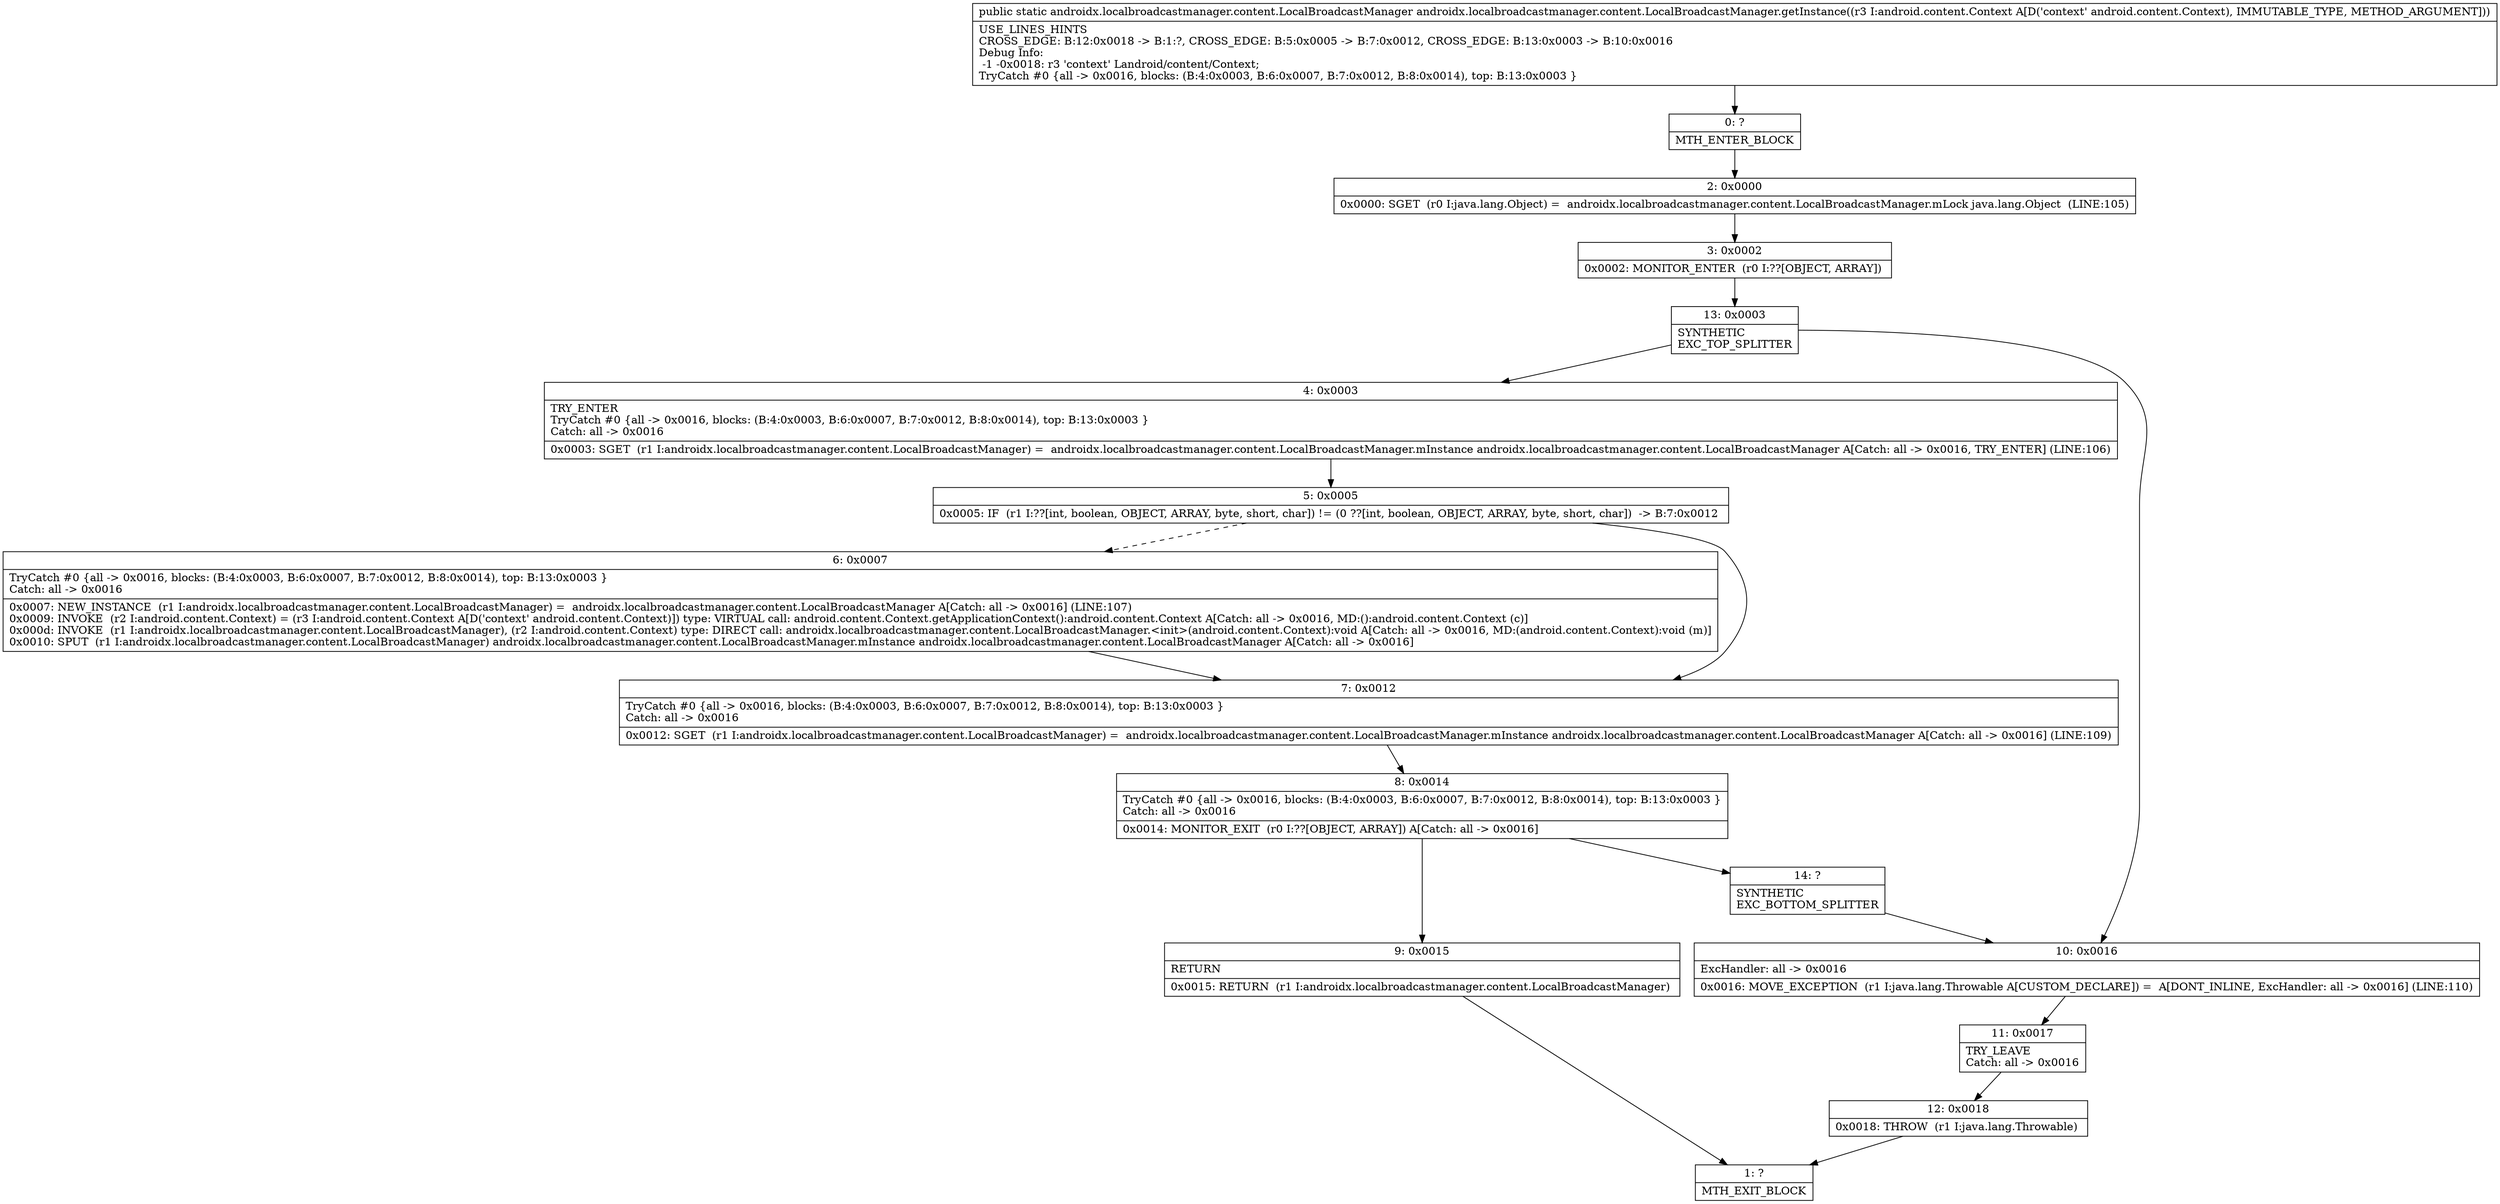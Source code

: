 digraph "CFG forandroidx.localbroadcastmanager.content.LocalBroadcastManager.getInstance(Landroid\/content\/Context;)Landroidx\/localbroadcastmanager\/content\/LocalBroadcastManager;" {
Node_0 [shape=record,label="{0\:\ ?|MTH_ENTER_BLOCK\l}"];
Node_2 [shape=record,label="{2\:\ 0x0000|0x0000: SGET  (r0 I:java.lang.Object) =  androidx.localbroadcastmanager.content.LocalBroadcastManager.mLock java.lang.Object  (LINE:105)\l}"];
Node_3 [shape=record,label="{3\:\ 0x0002|0x0002: MONITOR_ENTER  (r0 I:??[OBJECT, ARRAY]) \l}"];
Node_13 [shape=record,label="{13\:\ 0x0003|SYNTHETIC\lEXC_TOP_SPLITTER\l}"];
Node_4 [shape=record,label="{4\:\ 0x0003|TRY_ENTER\lTryCatch #0 \{all \-\> 0x0016, blocks: (B:4:0x0003, B:6:0x0007, B:7:0x0012, B:8:0x0014), top: B:13:0x0003 \}\lCatch: all \-\> 0x0016\l|0x0003: SGET  (r1 I:androidx.localbroadcastmanager.content.LocalBroadcastManager) =  androidx.localbroadcastmanager.content.LocalBroadcastManager.mInstance androidx.localbroadcastmanager.content.LocalBroadcastManager A[Catch: all \-\> 0x0016, TRY_ENTER] (LINE:106)\l}"];
Node_5 [shape=record,label="{5\:\ 0x0005|0x0005: IF  (r1 I:??[int, boolean, OBJECT, ARRAY, byte, short, char]) != (0 ??[int, boolean, OBJECT, ARRAY, byte, short, char])  \-\> B:7:0x0012 \l}"];
Node_6 [shape=record,label="{6\:\ 0x0007|TryCatch #0 \{all \-\> 0x0016, blocks: (B:4:0x0003, B:6:0x0007, B:7:0x0012, B:8:0x0014), top: B:13:0x0003 \}\lCatch: all \-\> 0x0016\l|0x0007: NEW_INSTANCE  (r1 I:androidx.localbroadcastmanager.content.LocalBroadcastManager) =  androidx.localbroadcastmanager.content.LocalBroadcastManager A[Catch: all \-\> 0x0016] (LINE:107)\l0x0009: INVOKE  (r2 I:android.content.Context) = (r3 I:android.content.Context A[D('context' android.content.Context)]) type: VIRTUAL call: android.content.Context.getApplicationContext():android.content.Context A[Catch: all \-\> 0x0016, MD:():android.content.Context (c)]\l0x000d: INVOKE  (r1 I:androidx.localbroadcastmanager.content.LocalBroadcastManager), (r2 I:android.content.Context) type: DIRECT call: androidx.localbroadcastmanager.content.LocalBroadcastManager.\<init\>(android.content.Context):void A[Catch: all \-\> 0x0016, MD:(android.content.Context):void (m)]\l0x0010: SPUT  (r1 I:androidx.localbroadcastmanager.content.LocalBroadcastManager) androidx.localbroadcastmanager.content.LocalBroadcastManager.mInstance androidx.localbroadcastmanager.content.LocalBroadcastManager A[Catch: all \-\> 0x0016]\l}"];
Node_7 [shape=record,label="{7\:\ 0x0012|TryCatch #0 \{all \-\> 0x0016, blocks: (B:4:0x0003, B:6:0x0007, B:7:0x0012, B:8:0x0014), top: B:13:0x0003 \}\lCatch: all \-\> 0x0016\l|0x0012: SGET  (r1 I:androidx.localbroadcastmanager.content.LocalBroadcastManager) =  androidx.localbroadcastmanager.content.LocalBroadcastManager.mInstance androidx.localbroadcastmanager.content.LocalBroadcastManager A[Catch: all \-\> 0x0016] (LINE:109)\l}"];
Node_8 [shape=record,label="{8\:\ 0x0014|TryCatch #0 \{all \-\> 0x0016, blocks: (B:4:0x0003, B:6:0x0007, B:7:0x0012, B:8:0x0014), top: B:13:0x0003 \}\lCatch: all \-\> 0x0016\l|0x0014: MONITOR_EXIT  (r0 I:??[OBJECT, ARRAY]) A[Catch: all \-\> 0x0016]\l}"];
Node_9 [shape=record,label="{9\:\ 0x0015|RETURN\l|0x0015: RETURN  (r1 I:androidx.localbroadcastmanager.content.LocalBroadcastManager) \l}"];
Node_1 [shape=record,label="{1\:\ ?|MTH_EXIT_BLOCK\l}"];
Node_14 [shape=record,label="{14\:\ ?|SYNTHETIC\lEXC_BOTTOM_SPLITTER\l}"];
Node_10 [shape=record,label="{10\:\ 0x0016|ExcHandler: all \-\> 0x0016\l|0x0016: MOVE_EXCEPTION  (r1 I:java.lang.Throwable A[CUSTOM_DECLARE]) =  A[DONT_INLINE, ExcHandler: all \-\> 0x0016] (LINE:110)\l}"];
Node_11 [shape=record,label="{11\:\ 0x0017|TRY_LEAVE\lCatch: all \-\> 0x0016\l}"];
Node_12 [shape=record,label="{12\:\ 0x0018|0x0018: THROW  (r1 I:java.lang.Throwable) \l}"];
MethodNode[shape=record,label="{public static androidx.localbroadcastmanager.content.LocalBroadcastManager androidx.localbroadcastmanager.content.LocalBroadcastManager.getInstance((r3 I:android.content.Context A[D('context' android.content.Context), IMMUTABLE_TYPE, METHOD_ARGUMENT]))  | USE_LINES_HINTS\lCROSS_EDGE: B:12:0x0018 \-\> B:1:?, CROSS_EDGE: B:5:0x0005 \-\> B:7:0x0012, CROSS_EDGE: B:13:0x0003 \-\> B:10:0x0016\lDebug Info:\l  \-1 \-0x0018: r3 'context' Landroid\/content\/Context;\lTryCatch #0 \{all \-\> 0x0016, blocks: (B:4:0x0003, B:6:0x0007, B:7:0x0012, B:8:0x0014), top: B:13:0x0003 \}\l}"];
MethodNode -> Node_0;Node_0 -> Node_2;
Node_2 -> Node_3;
Node_3 -> Node_13;
Node_13 -> Node_4;
Node_13 -> Node_10;
Node_4 -> Node_5;
Node_5 -> Node_6[style=dashed];
Node_5 -> Node_7;
Node_6 -> Node_7;
Node_7 -> Node_8;
Node_8 -> Node_9;
Node_8 -> Node_14;
Node_9 -> Node_1;
Node_14 -> Node_10;
Node_10 -> Node_11;
Node_11 -> Node_12;
Node_12 -> Node_1;
}

